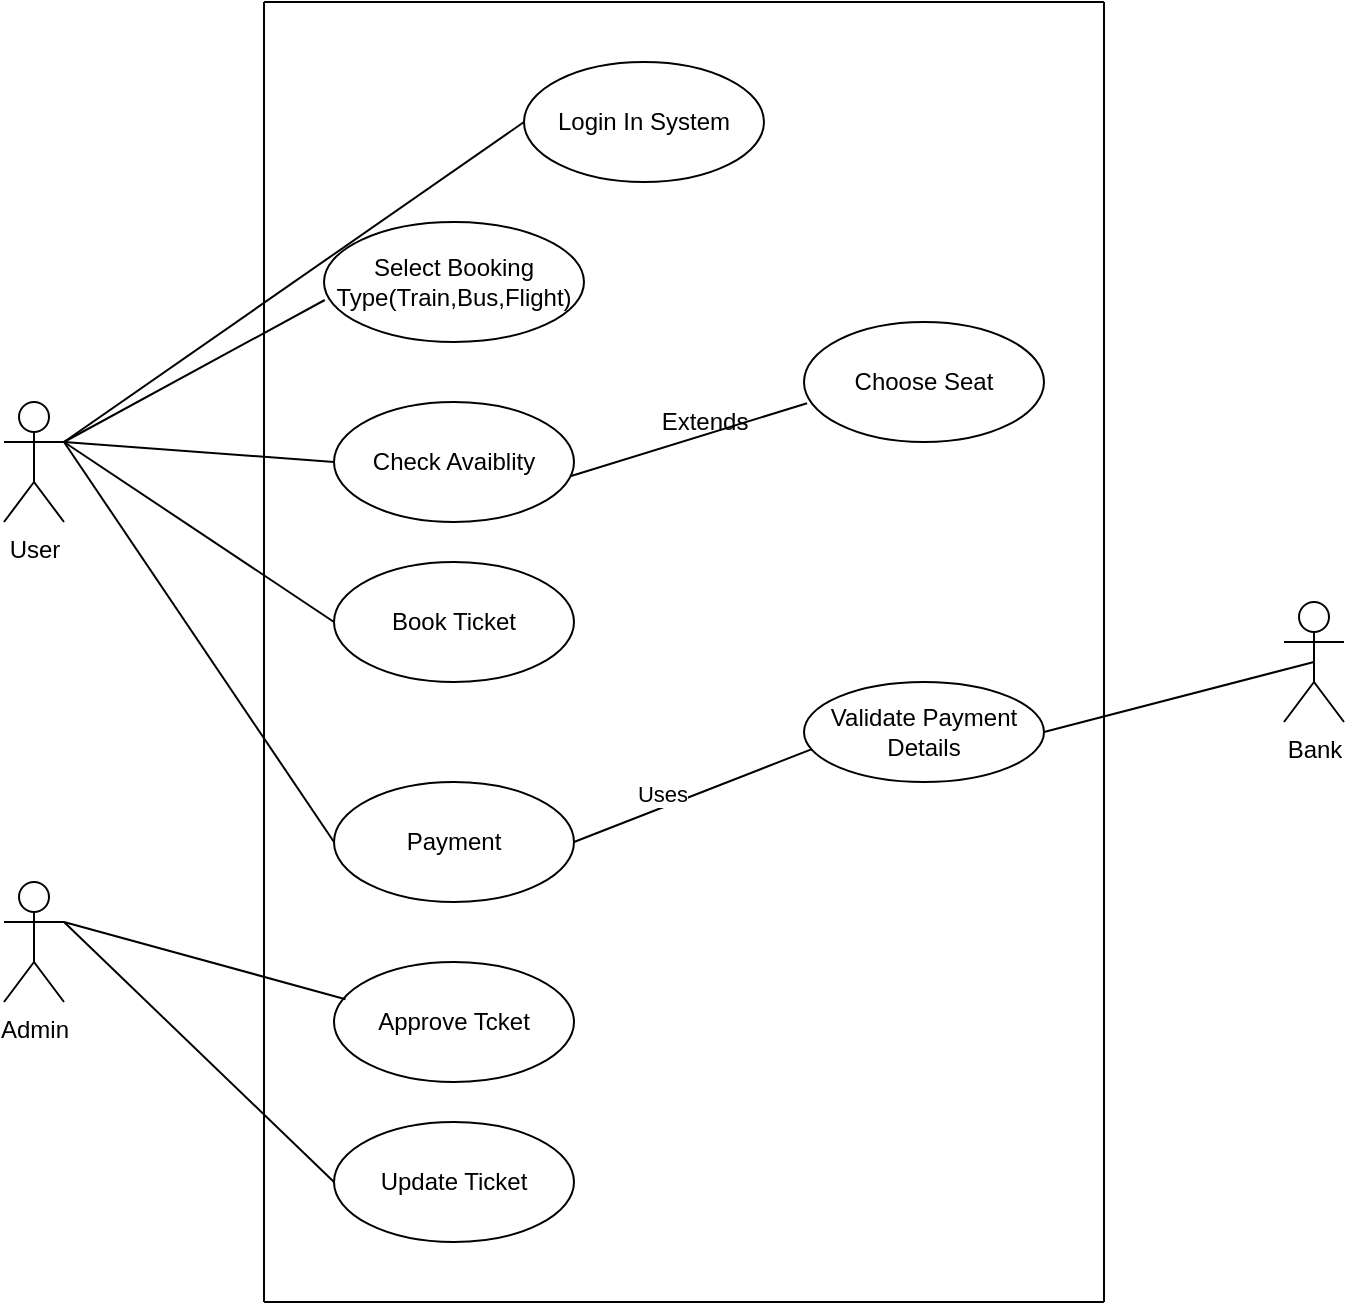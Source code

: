 <mxfile version="14.6.13" type="device"><diagram id="gVCqAppvrtL7nAKt6Kzd" name="Page-1"><mxGraphModel dx="1038" dy="547" grid="1" gridSize="10" guides="1" tooltips="1" connect="1" arrows="1" fold="1" page="1" pageScale="1" pageWidth="850" pageHeight="1100" math="0" shadow="0"><root><mxCell id="0"/><mxCell id="1" parent="0"/><mxCell id="pmlWjfe8FlQXWttllND4-3" value="Login In System" style="ellipse;whiteSpace=wrap;html=1;" vertex="1" parent="1"><mxGeometry x="380" y="60" width="120" height="60" as="geometry"/></mxCell><mxCell id="pmlWjfe8FlQXWttllND4-4" value="User" style="shape=umlActor;verticalLabelPosition=bottom;verticalAlign=top;html=1;outlineConnect=0;" vertex="1" parent="1"><mxGeometry x="120" y="230" width="30" height="60" as="geometry"/></mxCell><mxCell id="pmlWjfe8FlQXWttllND4-7" value="Admin" style="shape=umlActor;verticalLabelPosition=bottom;verticalAlign=top;html=1;outlineConnect=0;" vertex="1" parent="1"><mxGeometry x="120" y="470" width="30" height="60" as="geometry"/></mxCell><mxCell id="pmlWjfe8FlQXWttllND4-8" value="Select Booking Type(Train,Bus,Flight)" style="ellipse;whiteSpace=wrap;html=1;" vertex="1" parent="1"><mxGeometry x="280" y="140" width="130" height="60" as="geometry"/></mxCell><mxCell id="pmlWjfe8FlQXWttllND4-9" value="Check Avaiblity" style="ellipse;whiteSpace=wrap;html=1;" vertex="1" parent="1"><mxGeometry x="285" y="230" width="120" height="60" as="geometry"/></mxCell><mxCell id="pmlWjfe8FlQXWttllND4-10" value="Book Ticket" style="ellipse;whiteSpace=wrap;html=1;" vertex="1" parent="1"><mxGeometry x="285" y="310" width="120" height="60" as="geometry"/></mxCell><mxCell id="pmlWjfe8FlQXWttllND4-11" value="Choose Seat" style="ellipse;whiteSpace=wrap;html=1;" vertex="1" parent="1"><mxGeometry x="520" y="190" width="120" height="60" as="geometry"/></mxCell><mxCell id="pmlWjfe8FlQXWttllND4-14" value="Payment" style="ellipse;whiteSpace=wrap;html=1;" vertex="1" parent="1"><mxGeometry x="285" y="420" width="120" height="60" as="geometry"/></mxCell><mxCell id="pmlWjfe8FlQXWttllND4-15" value="Validate Payment Details" style="ellipse;whiteSpace=wrap;html=1;" vertex="1" parent="1"><mxGeometry x="520" y="370" width="120" height="50" as="geometry"/></mxCell><mxCell id="pmlWjfe8FlQXWttllND4-16" value="Bank" style="shape=umlActor;verticalLabelPosition=bottom;verticalAlign=top;html=1;outlineConnect=0;" vertex="1" parent="1"><mxGeometry x="760" y="330" width="30" height="60" as="geometry"/></mxCell><mxCell id="pmlWjfe8FlQXWttllND4-17" value="Approve Tcket" style="ellipse;whiteSpace=wrap;html=1;" vertex="1" parent="1"><mxGeometry x="285" y="510" width="120" height="60" as="geometry"/></mxCell><mxCell id="pmlWjfe8FlQXWttllND4-18" value="Update Ticket" style="ellipse;whiteSpace=wrap;html=1;" vertex="1" parent="1"><mxGeometry x="285" y="590" width="120" height="60" as="geometry"/></mxCell><mxCell id="pmlWjfe8FlQXWttllND4-23" value="" style="endArrow=none;html=1;entryX=0.003;entryY=0.65;entryDx=0;entryDy=0;entryPerimeter=0;" edge="1" parent="1" target="pmlWjfe8FlQXWttllND4-8"><mxGeometry width="50" height="50" relative="1" as="geometry"><mxPoint x="150" y="250" as="sourcePoint"/><mxPoint x="200" y="200" as="targetPoint"/><Array as="points"/></mxGeometry></mxCell><mxCell id="pmlWjfe8FlQXWttllND4-24" value="" style="endArrow=none;html=1;entryX=0;entryY=0.5;entryDx=0;entryDy=0;exitX=1;exitY=0.333;exitDx=0;exitDy=0;exitPerimeter=0;" edge="1" parent="1" source="pmlWjfe8FlQXWttllND4-4" target="pmlWjfe8FlQXWttllND4-9"><mxGeometry width="50" height="50" relative="1" as="geometry"><mxPoint x="160" y="260" as="sourcePoint"/><mxPoint x="290.39" y="189" as="targetPoint"/><Array as="points"/></mxGeometry></mxCell><mxCell id="pmlWjfe8FlQXWttllND4-25" value="" style="endArrow=none;html=1;entryX=0;entryY=0.5;entryDx=0;entryDy=0;exitX=1;exitY=0.333;exitDx=0;exitDy=0;exitPerimeter=0;" edge="1" parent="1" source="pmlWjfe8FlQXWttllND4-4" target="pmlWjfe8FlQXWttllND4-10"><mxGeometry width="50" height="50" relative="1" as="geometry"><mxPoint x="150" y="265.5" as="sourcePoint"/><mxPoint x="280.39" y="194.5" as="targetPoint"/><Array as="points"/></mxGeometry></mxCell><mxCell id="pmlWjfe8FlQXWttllND4-26" value="" style="endArrow=none;html=1;entryX=0;entryY=0.5;entryDx=0;entryDy=0;exitX=1;exitY=0.333;exitDx=0;exitDy=0;exitPerimeter=0;" edge="1" parent="1" source="pmlWjfe8FlQXWttllND4-4" target="pmlWjfe8FlQXWttllND4-14"><mxGeometry width="50" height="50" relative="1" as="geometry"><mxPoint x="160" y="510" as="sourcePoint"/><mxPoint x="290.39" y="439" as="targetPoint"/><Array as="points"/></mxGeometry></mxCell><mxCell id="pmlWjfe8FlQXWttllND4-27" value="" style="endArrow=none;html=1;entryX=0.033;entryY=0.671;entryDx=0;entryDy=0;entryPerimeter=0;" edge="1" parent="1" target="pmlWjfe8FlQXWttllND4-15"><mxGeometry width="50" height="50" relative="1" as="geometry"><mxPoint x="405" y="450" as="sourcePoint"/><mxPoint x="535.39" y="379" as="targetPoint"/><Array as="points"/></mxGeometry></mxCell><mxCell id="pmlWjfe8FlQXWttllND4-28" value="Uses" style="edgeLabel;html=1;align=center;verticalAlign=middle;resizable=0;points=[];" vertex="1" connectable="0" parent="pmlWjfe8FlQXWttllND4-27"><mxGeometry x="-0.223" y="7" relative="1" as="geometry"><mxPoint as="offset"/></mxGeometry></mxCell><mxCell id="pmlWjfe8FlQXWttllND4-29" value="" style="endArrow=none;html=1;entryX=0.013;entryY=0.677;entryDx=0;entryDy=0;entryPerimeter=0;exitX=0.988;exitY=0.617;exitDx=0;exitDy=0;exitPerimeter=0;" edge="1" parent="1" source="pmlWjfe8FlQXWttllND4-9" target="pmlWjfe8FlQXWttllND4-11"><mxGeometry width="50" height="50" relative="1" as="geometry"><mxPoint x="405" y="301" as="sourcePoint"/><mxPoint x="535.39" y="230" as="targetPoint"/><Array as="points"/></mxGeometry></mxCell><mxCell id="pmlWjfe8FlQXWttllND4-30" value="Extends" style="text;html=1;align=center;verticalAlign=middle;resizable=0;points=[];autosize=1;strokeColor=none;" vertex="1" parent="1"><mxGeometry x="440" y="230" width="60" height="20" as="geometry"/></mxCell><mxCell id="pmlWjfe8FlQXWttllND4-32" value="" style="endArrow=none;html=1;entryX=0.048;entryY=0.31;entryDx=0;entryDy=0;entryPerimeter=0;exitX=1;exitY=0.333;exitDx=0;exitDy=0;exitPerimeter=0;" edge="1" parent="1" source="pmlWjfe8FlQXWttllND4-7" target="pmlWjfe8FlQXWttllND4-17"><mxGeometry width="50" height="50" relative="1" as="geometry"><mxPoint x="160" y="530" as="sourcePoint"/><mxPoint x="290" y="540" as="targetPoint"/></mxGeometry></mxCell><mxCell id="pmlWjfe8FlQXWttllND4-34" value="" style="endArrow=none;html=1;entryX=0;entryY=0.5;entryDx=0;entryDy=0;exitX=1;exitY=0.333;exitDx=0;exitDy=0;exitPerimeter=0;" edge="1" parent="1" source="pmlWjfe8FlQXWttllND4-7" target="pmlWjfe8FlQXWttllND4-18"><mxGeometry width="50" height="50" relative="1" as="geometry"><mxPoint x="180" y="640" as="sourcePoint"/><mxPoint x="230" y="590" as="targetPoint"/></mxGeometry></mxCell><mxCell id="pmlWjfe8FlQXWttllND4-38" value="" style="endArrow=none;html=1;" edge="1" parent="1"><mxGeometry width="50" height="50" relative="1" as="geometry"><mxPoint x="250" y="680" as="sourcePoint"/><mxPoint x="250" y="30" as="targetPoint"/><Array as="points"><mxPoint x="250" y="180"/></Array></mxGeometry></mxCell><mxCell id="pmlWjfe8FlQXWttllND4-39" value="" style="endArrow=none;html=1;" edge="1" parent="1"><mxGeometry width="50" height="50" relative="1" as="geometry"><mxPoint x="670" y="680" as="sourcePoint"/><mxPoint x="670" y="30" as="targetPoint"/><Array as="points"><mxPoint x="670" y="180"/></Array></mxGeometry></mxCell><mxCell id="pmlWjfe8FlQXWttllND4-41" value="" style="endArrow=none;html=1;" edge="1" parent="1"><mxGeometry width="50" height="50" relative="1" as="geometry"><mxPoint x="250" y="30" as="sourcePoint"/><mxPoint x="670" y="30" as="targetPoint"/></mxGeometry></mxCell><mxCell id="pmlWjfe8FlQXWttllND4-42" value="" style="endArrow=none;html=1;" edge="1" parent="1"><mxGeometry width="50" height="50" relative="1" as="geometry"><mxPoint x="250" y="680" as="sourcePoint"/><mxPoint x="670" y="680" as="targetPoint"/></mxGeometry></mxCell><mxCell id="pmlWjfe8FlQXWttllND4-43" value="" style="endArrow=none;html=1;entryX=0.5;entryY=0.5;entryDx=0;entryDy=0;entryPerimeter=0;exitX=1;exitY=0.5;exitDx=0;exitDy=0;" edge="1" parent="1" source="pmlWjfe8FlQXWttllND4-15" target="pmlWjfe8FlQXWttllND4-16"><mxGeometry width="50" height="50" relative="1" as="geometry"><mxPoint x="690" y="450" as="sourcePoint"/><mxPoint x="740" y="400" as="targetPoint"/></mxGeometry></mxCell><mxCell id="pmlWjfe8FlQXWttllND4-44" value="" style="endArrow=none;html=1;entryX=0;entryY=0.5;entryDx=0;entryDy=0;exitX=1;exitY=0.333;exitDx=0;exitDy=0;exitPerimeter=0;" edge="1" parent="1" source="pmlWjfe8FlQXWttllND4-4" target="pmlWjfe8FlQXWttllND4-3"><mxGeometry width="50" height="50" relative="1" as="geometry"><mxPoint x="220" y="140" as="sourcePoint"/><mxPoint x="270" y="90" as="targetPoint"/></mxGeometry></mxCell></root></mxGraphModel></diagram></mxfile>